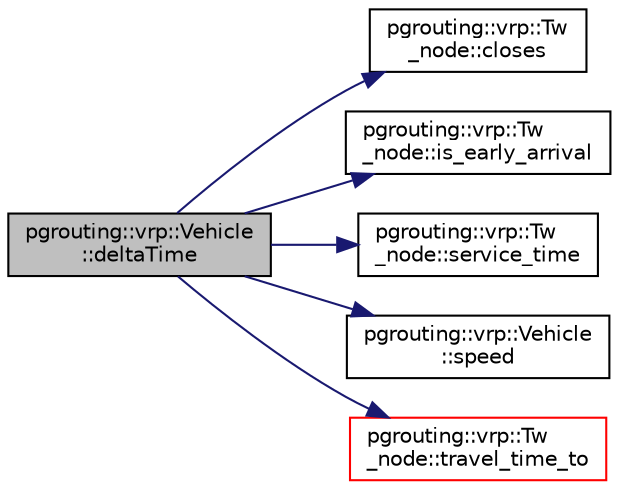 digraph "pgrouting::vrp::Vehicle::deltaTime"
{
  edge [fontname="Helvetica",fontsize="10",labelfontname="Helvetica",labelfontsize="10"];
  node [fontname="Helvetica",fontsize="10",shape=record];
  rankdir="LR";
  Node91 [label="pgrouting::vrp::Vehicle\l::deltaTime",height=0.2,width=0.4,color="black", fillcolor="grey75", style="filled", fontcolor="black"];
  Node91 -> Node92 [color="midnightblue",fontsize="10",style="solid",fontname="Helvetica"];
  Node92 [label="pgrouting::vrp::Tw\l_node::closes",height=0.2,width=0.4,color="black", fillcolor="white", style="filled",URL="$classpgrouting_1_1vrp_1_1Tw__node.html#ae8ca4c6b1e2031591b3cc872c8ae3267",tooltip="Returns the closing time. "];
  Node91 -> Node93 [color="midnightblue",fontsize="10",style="solid",fontname="Helvetica"];
  Node93 [label="pgrouting::vrp::Tw\l_node::is_early_arrival",height=0.2,width=0.4,color="black", fillcolor="white", style="filled",URL="$classpgrouting_1_1vrp_1_1Tw__node.html#afcb1d8e727a133b58aa3e75e33abfece",tooltip="True when arrivalTime is before it opens. "];
  Node91 -> Node94 [color="midnightblue",fontsize="10",style="solid",fontname="Helvetica"];
  Node94 [label="pgrouting::vrp::Tw\l_node::service_time",height=0.2,width=0.4,color="black", fillcolor="white", style="filled",URL="$classpgrouting_1_1vrp_1_1Tw__node.html#a9f94f8b0ed3f6552e13780a7d548de7a",tooltip="Returns the service time for this node. "];
  Node91 -> Node95 [color="midnightblue",fontsize="10",style="solid",fontname="Helvetica"];
  Node95 [label="pgrouting::vrp::Vehicle\l::speed",height=0.2,width=0.4,color="black", fillcolor="white", style="filled",URL="$classpgrouting_1_1vrp_1_1Vehicle.html#adc318f75bf9a66664c2d2cefa4939c8d"];
  Node91 -> Node96 [color="midnightblue",fontsize="10",style="solid",fontname="Helvetica"];
  Node96 [label="pgrouting::vrp::Tw\l_node::travel_time_to",height=0.2,width=0.4,color="red", fillcolor="white", style="filled",URL="$classpgrouting_1_1vrp_1_1Tw__node.html#a7e5b1bdfeb746da922a2863bfe7ae718",tooltip="time = distance / speed. "];
}
